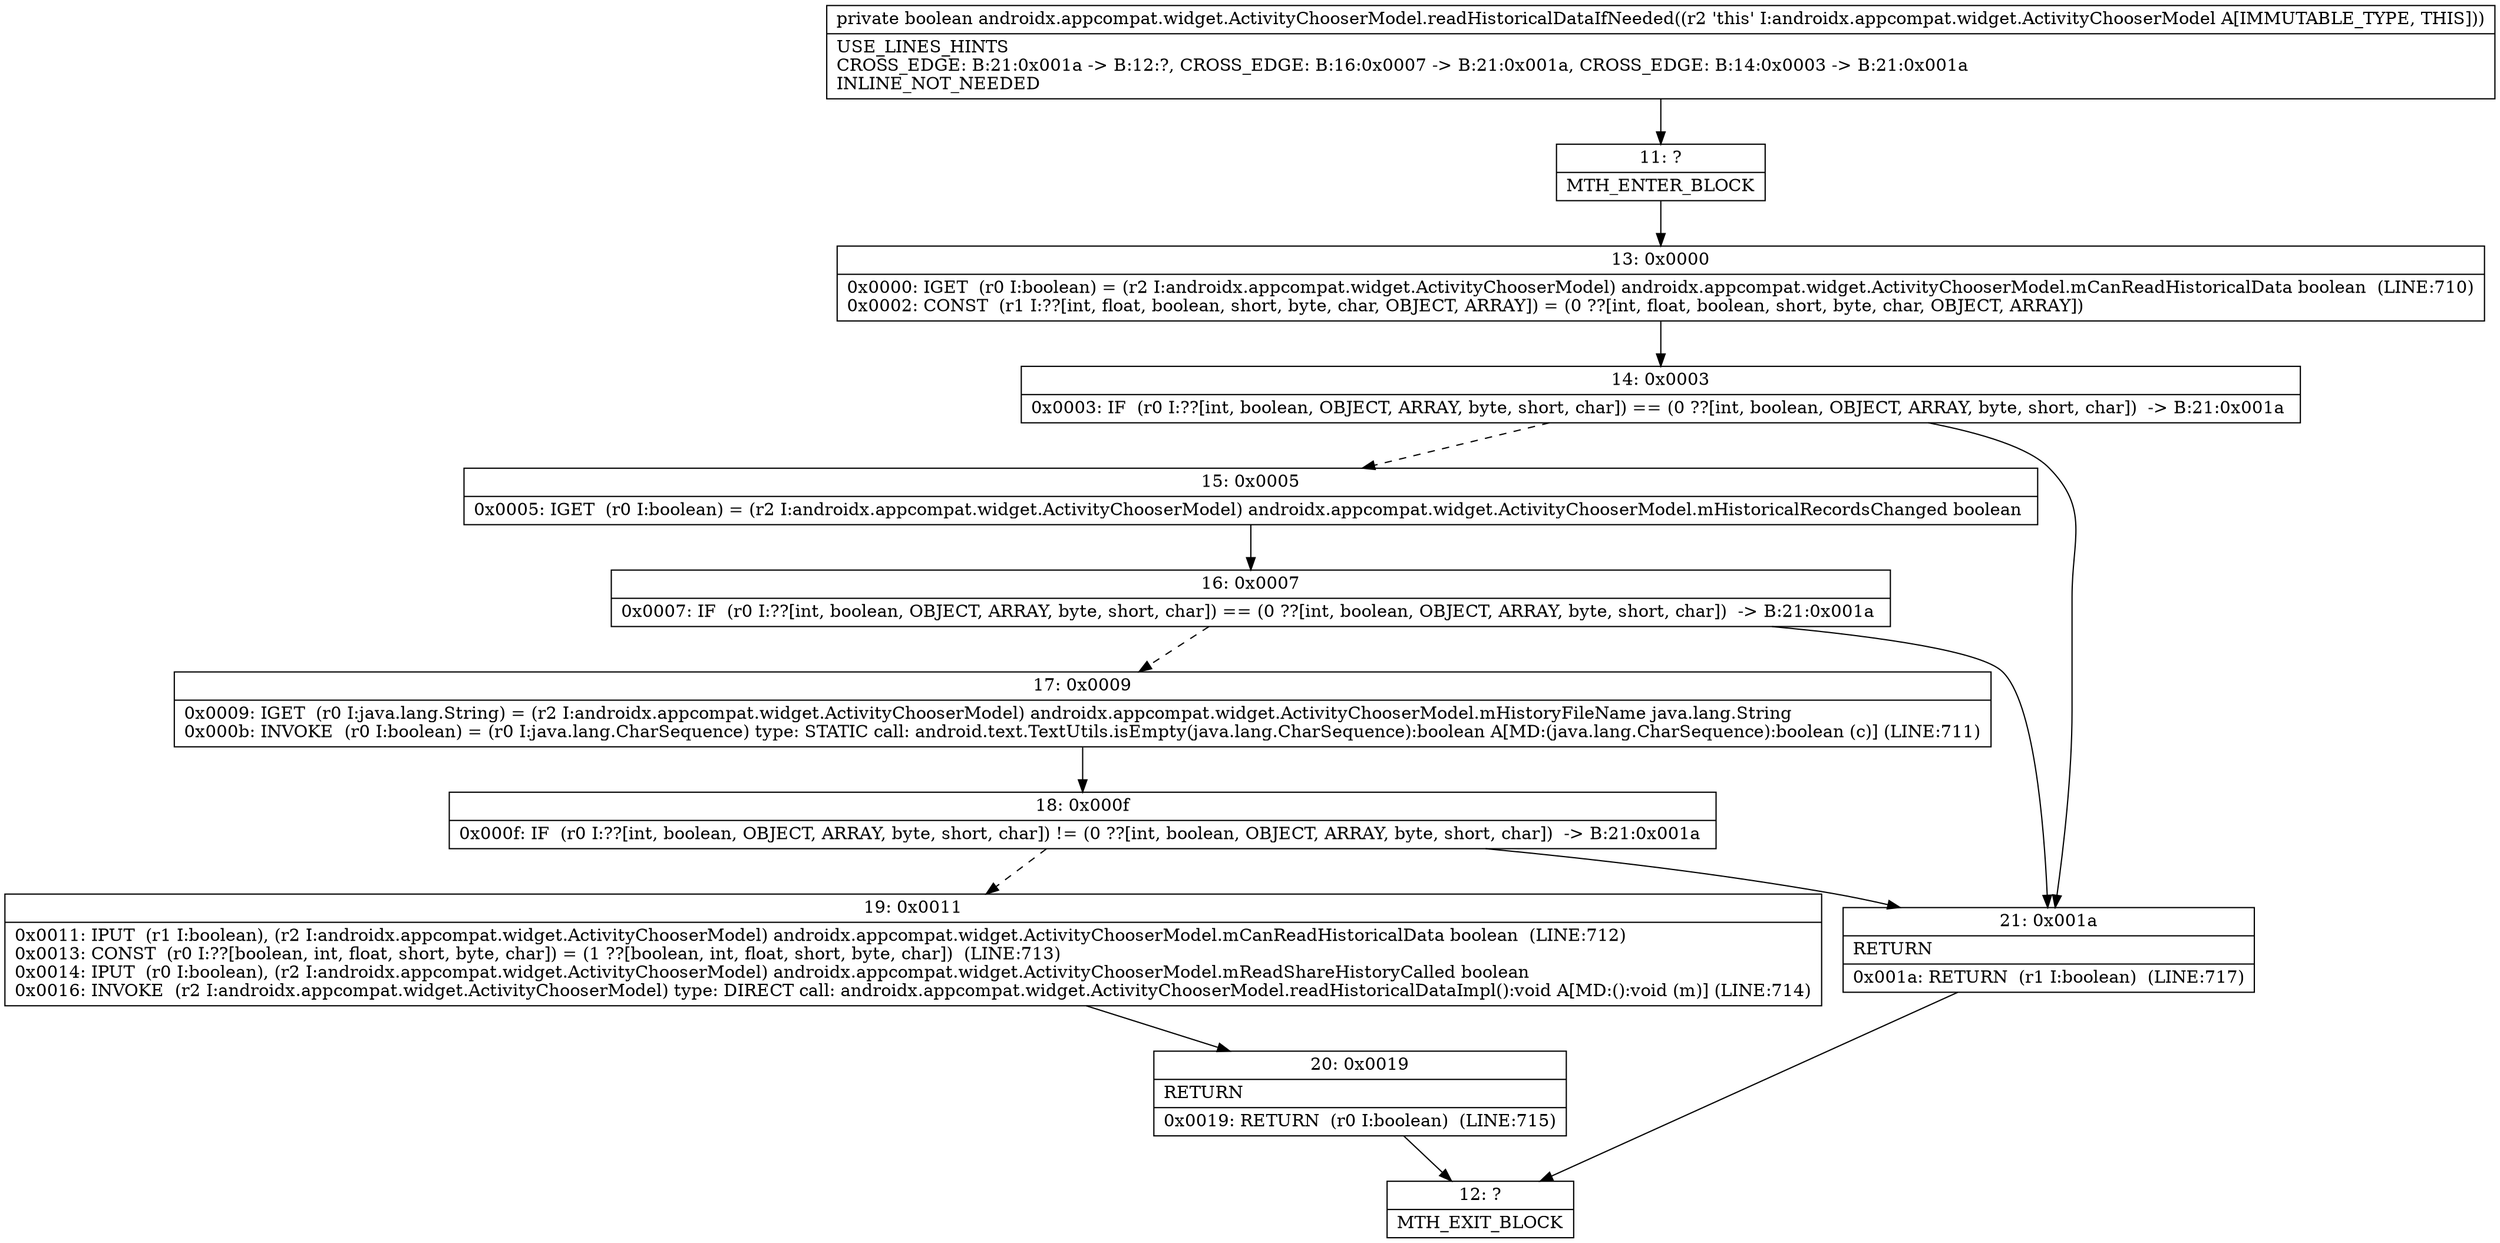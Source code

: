 digraph "CFG forandroidx.appcompat.widget.ActivityChooserModel.readHistoricalDataIfNeeded()Z" {
Node_11 [shape=record,label="{11\:\ ?|MTH_ENTER_BLOCK\l}"];
Node_13 [shape=record,label="{13\:\ 0x0000|0x0000: IGET  (r0 I:boolean) = (r2 I:androidx.appcompat.widget.ActivityChooserModel) androidx.appcompat.widget.ActivityChooserModel.mCanReadHistoricalData boolean  (LINE:710)\l0x0002: CONST  (r1 I:??[int, float, boolean, short, byte, char, OBJECT, ARRAY]) = (0 ??[int, float, boolean, short, byte, char, OBJECT, ARRAY]) \l}"];
Node_14 [shape=record,label="{14\:\ 0x0003|0x0003: IF  (r0 I:??[int, boolean, OBJECT, ARRAY, byte, short, char]) == (0 ??[int, boolean, OBJECT, ARRAY, byte, short, char])  \-\> B:21:0x001a \l}"];
Node_15 [shape=record,label="{15\:\ 0x0005|0x0005: IGET  (r0 I:boolean) = (r2 I:androidx.appcompat.widget.ActivityChooserModel) androidx.appcompat.widget.ActivityChooserModel.mHistoricalRecordsChanged boolean \l}"];
Node_16 [shape=record,label="{16\:\ 0x0007|0x0007: IF  (r0 I:??[int, boolean, OBJECT, ARRAY, byte, short, char]) == (0 ??[int, boolean, OBJECT, ARRAY, byte, short, char])  \-\> B:21:0x001a \l}"];
Node_17 [shape=record,label="{17\:\ 0x0009|0x0009: IGET  (r0 I:java.lang.String) = (r2 I:androidx.appcompat.widget.ActivityChooserModel) androidx.appcompat.widget.ActivityChooserModel.mHistoryFileName java.lang.String \l0x000b: INVOKE  (r0 I:boolean) = (r0 I:java.lang.CharSequence) type: STATIC call: android.text.TextUtils.isEmpty(java.lang.CharSequence):boolean A[MD:(java.lang.CharSequence):boolean (c)] (LINE:711)\l}"];
Node_18 [shape=record,label="{18\:\ 0x000f|0x000f: IF  (r0 I:??[int, boolean, OBJECT, ARRAY, byte, short, char]) != (0 ??[int, boolean, OBJECT, ARRAY, byte, short, char])  \-\> B:21:0x001a \l}"];
Node_19 [shape=record,label="{19\:\ 0x0011|0x0011: IPUT  (r1 I:boolean), (r2 I:androidx.appcompat.widget.ActivityChooserModel) androidx.appcompat.widget.ActivityChooserModel.mCanReadHistoricalData boolean  (LINE:712)\l0x0013: CONST  (r0 I:??[boolean, int, float, short, byte, char]) = (1 ??[boolean, int, float, short, byte, char])  (LINE:713)\l0x0014: IPUT  (r0 I:boolean), (r2 I:androidx.appcompat.widget.ActivityChooserModel) androidx.appcompat.widget.ActivityChooserModel.mReadShareHistoryCalled boolean \l0x0016: INVOKE  (r2 I:androidx.appcompat.widget.ActivityChooserModel) type: DIRECT call: androidx.appcompat.widget.ActivityChooserModel.readHistoricalDataImpl():void A[MD:():void (m)] (LINE:714)\l}"];
Node_20 [shape=record,label="{20\:\ 0x0019|RETURN\l|0x0019: RETURN  (r0 I:boolean)  (LINE:715)\l}"];
Node_12 [shape=record,label="{12\:\ ?|MTH_EXIT_BLOCK\l}"];
Node_21 [shape=record,label="{21\:\ 0x001a|RETURN\l|0x001a: RETURN  (r1 I:boolean)  (LINE:717)\l}"];
MethodNode[shape=record,label="{private boolean androidx.appcompat.widget.ActivityChooserModel.readHistoricalDataIfNeeded((r2 'this' I:androidx.appcompat.widget.ActivityChooserModel A[IMMUTABLE_TYPE, THIS]))  | USE_LINES_HINTS\lCROSS_EDGE: B:21:0x001a \-\> B:12:?, CROSS_EDGE: B:16:0x0007 \-\> B:21:0x001a, CROSS_EDGE: B:14:0x0003 \-\> B:21:0x001a\lINLINE_NOT_NEEDED\l}"];
MethodNode -> Node_11;Node_11 -> Node_13;
Node_13 -> Node_14;
Node_14 -> Node_15[style=dashed];
Node_14 -> Node_21;
Node_15 -> Node_16;
Node_16 -> Node_17[style=dashed];
Node_16 -> Node_21;
Node_17 -> Node_18;
Node_18 -> Node_19[style=dashed];
Node_18 -> Node_21;
Node_19 -> Node_20;
Node_20 -> Node_12;
Node_21 -> Node_12;
}

